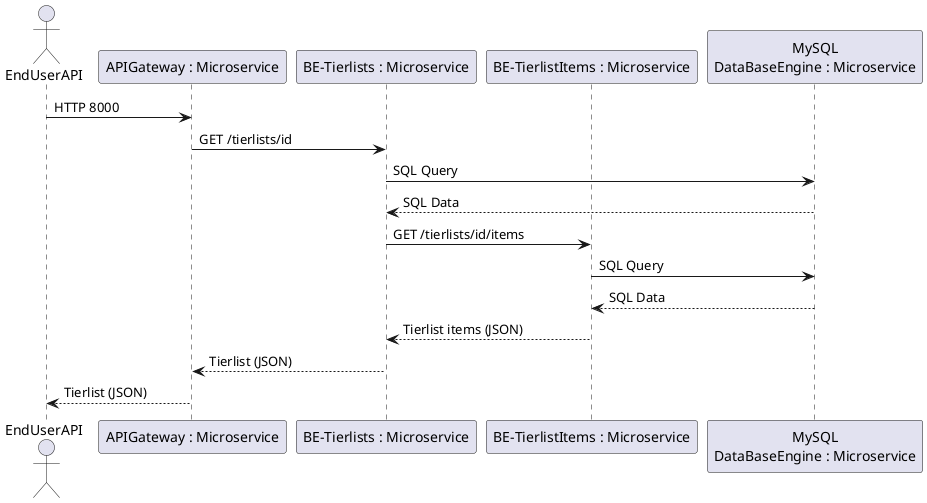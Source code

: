 @startuml
actor EndUserAPI
participant "APIGateway : Microservice" as APIGateway
participant "BE-Tierlists : Microservice" as BackendLists
participant "BE-TierlistItems : Microservice" as BackendItems
participant "MySQL\nDataBaseEngine : Microservice" as MySQL

EndUserAPI -> APIGateway : HTTP 8000
APIGateway -> BackendLists : GET /tierlists/id
BackendLists -> MySQL : SQL Query
BackendLists <-- MySQL : SQL Data
BackendLists -> BackendItems : GET /tierlists/id/items
BackendItems -> MySQL : SQL Query
BackendItems <-- MySQL : SQL Data
BackendItems --> BackendLists : Tierlist items (JSON)
BackendLists --> APIGateway : Tierlist (JSON)
APIGateway --> EndUserAPI : Tierlist (JSON)
@enduml

# Responsabilities

## APIGateway

Entry point of our group docker environment
Will steer requests to the correct micro service

## BE-Tierlists

Receives the http get requests and process it to return a valid json response

## DB Engine

Processes the sql queries from the BE and stores our data.
